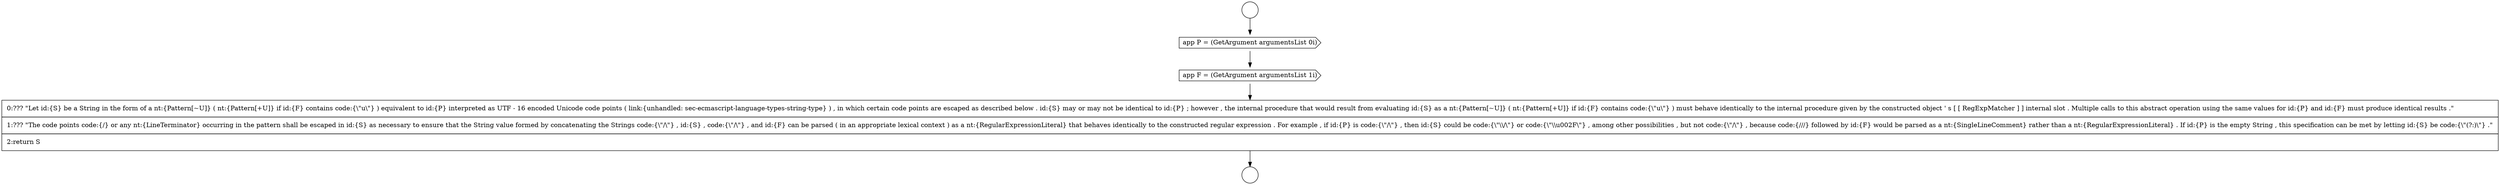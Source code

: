 digraph {
  node0 [shape=circle label=" " color="black" fillcolor="white" style=filled]
  node1 [shape=circle label=" " color="black" fillcolor="white" style=filled]
  node2 [shape=cds, label=<<font color="black">app P = (GetArgument argumentsList 0i)</font>> color="black" fillcolor="white" style=filled]
  node3 [shape=cds, label=<<font color="black">app F = (GetArgument argumentsList 1i)</font>> color="black" fillcolor="white" style=filled]
  node4 [shape=none, margin=0, label=<<font color="black">
    <table border="0" cellborder="1" cellspacing="0" cellpadding="10">
      <tr><td align="left">0:??? &quot;Let id:{S} be a String in the form of a nt:{Pattern[~U]} ( nt:{Pattern[+U]} if id:{F} contains code:{\&quot;u\&quot;} ) equivalent to id:{P} interpreted as UTF - 16 encoded Unicode code points ( link:{unhandled: sec-ecmascript-language-types-string-type} ) , in which certain code points are escaped as described below . id:{S} may or may not be identical to id:{P} ; however , the internal procedure that would result from evaluating id:{S} as a nt:{Pattern[~U]} ( nt:{Pattern[+U]} if id:{F} contains code:{\&quot;u\&quot;} ) must behave identically to the internal procedure given by the constructed object ' s [ [ RegExpMatcher ] ] internal slot . Multiple calls to this abstract operation using the same values for id:{P} and id:{F} must produce identical results .&quot;</td></tr>
      <tr><td align="left">1:??? &quot;The code points code:{/} or any nt:{LineTerminator} occurring in the pattern shall be escaped in id:{S} as necessary to ensure that the String value formed by concatenating the Strings code:{\&quot;/\&quot;} , id:{S} , code:{\&quot;/\&quot;} , and id:{F} can be parsed ( in an appropriate lexical context ) as a nt:{RegularExpressionLiteral} that behaves identically to the constructed regular expression . For example , if id:{P} is code:{\&quot;/\&quot;} , then id:{S} could be code:{\&quot;\\\\/\&quot;} or code:{\&quot;\\\\u002F\&quot;} , among other possibilities , but not code:{\&quot;/\&quot;} , because code:{///} followed by id:{F} would be parsed as a nt:{SingleLineComment} rather than a nt:{RegularExpressionLiteral} . If id:{P} is the empty String , this specification can be met by letting id:{S} be code:{\&quot;(?:)\&quot;} .&quot;</td></tr>
      <tr><td align="left">2:return S</td></tr>
    </table>
  </font>> color="black" fillcolor="white" style=filled]
  node0 -> node2 [ color="black"]
  node2 -> node3 [ color="black"]
  node3 -> node4 [ color="black"]
  node4 -> node1 [ color="black"]
}
